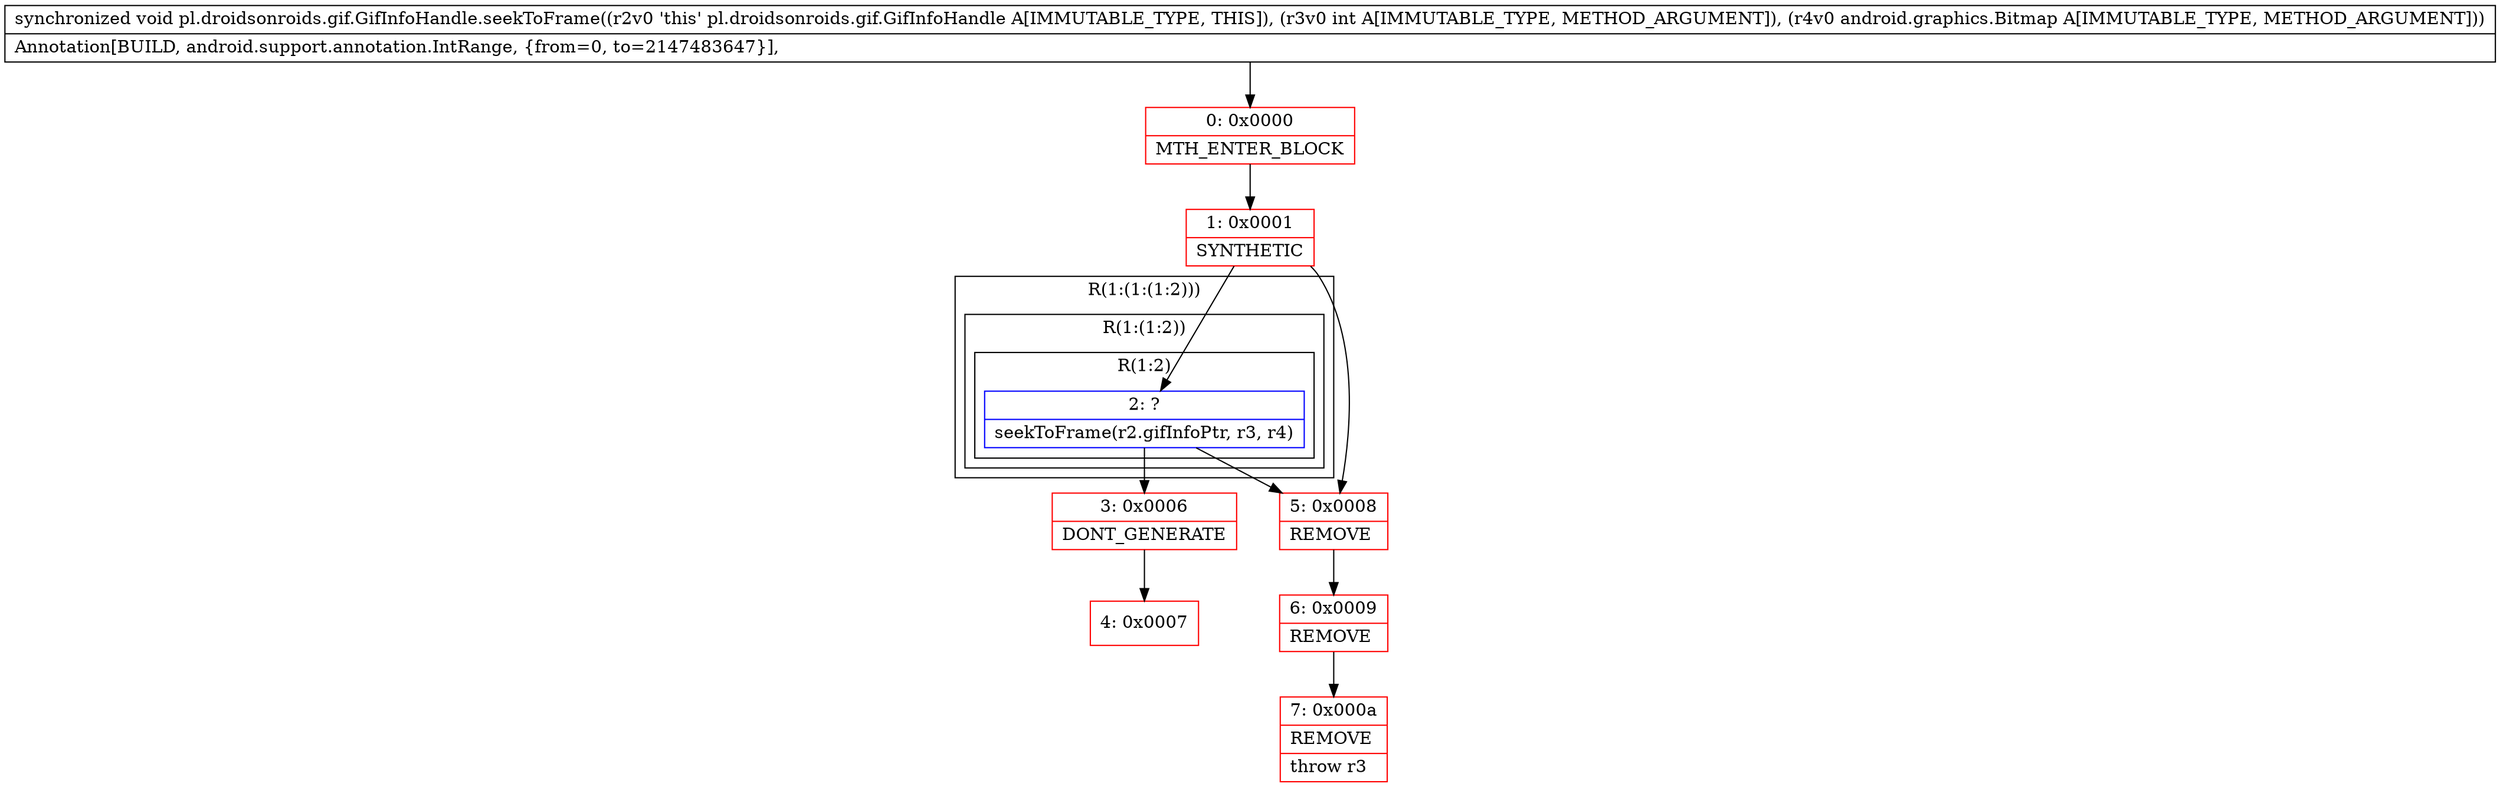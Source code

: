 digraph "CFG forpl.droidsonroids.gif.GifInfoHandle.seekToFrame(ILandroid\/graphics\/Bitmap;)V" {
subgraph cluster_Region_1924238791 {
label = "R(1:(1:(1:2)))";
node [shape=record,color=blue];
subgraph cluster_Region_1677531910 {
label = "R(1:(1:2))";
node [shape=record,color=blue];
subgraph cluster_Region_938925484 {
label = "R(1:2)";
node [shape=record,color=blue];
Node_2 [shape=record,label="{2\:\ ?|seekToFrame(r2.gifInfoPtr, r3, r4)\l}"];
}
}
}
Node_0 [shape=record,color=red,label="{0\:\ 0x0000|MTH_ENTER_BLOCK\l}"];
Node_1 [shape=record,color=red,label="{1\:\ 0x0001|SYNTHETIC\l}"];
Node_3 [shape=record,color=red,label="{3\:\ 0x0006|DONT_GENERATE\l}"];
Node_4 [shape=record,color=red,label="{4\:\ 0x0007}"];
Node_5 [shape=record,color=red,label="{5\:\ 0x0008|REMOVE\l}"];
Node_6 [shape=record,color=red,label="{6\:\ 0x0009|REMOVE\l}"];
Node_7 [shape=record,color=red,label="{7\:\ 0x000a|REMOVE\l|throw r3\l}"];
MethodNode[shape=record,label="{synchronized void pl.droidsonroids.gif.GifInfoHandle.seekToFrame((r2v0 'this' pl.droidsonroids.gif.GifInfoHandle A[IMMUTABLE_TYPE, THIS]), (r3v0 int A[IMMUTABLE_TYPE, METHOD_ARGUMENT]), (r4v0 android.graphics.Bitmap A[IMMUTABLE_TYPE, METHOD_ARGUMENT]))  | Annotation[BUILD, android.support.annotation.IntRange, \{from=0, to=2147483647\}], \l}"];
MethodNode -> Node_0;
Node_2 -> Node_3;
Node_2 -> Node_5;
Node_0 -> Node_1;
Node_1 -> Node_2;
Node_1 -> Node_5;
Node_3 -> Node_4;
Node_5 -> Node_6;
Node_6 -> Node_7;
}

